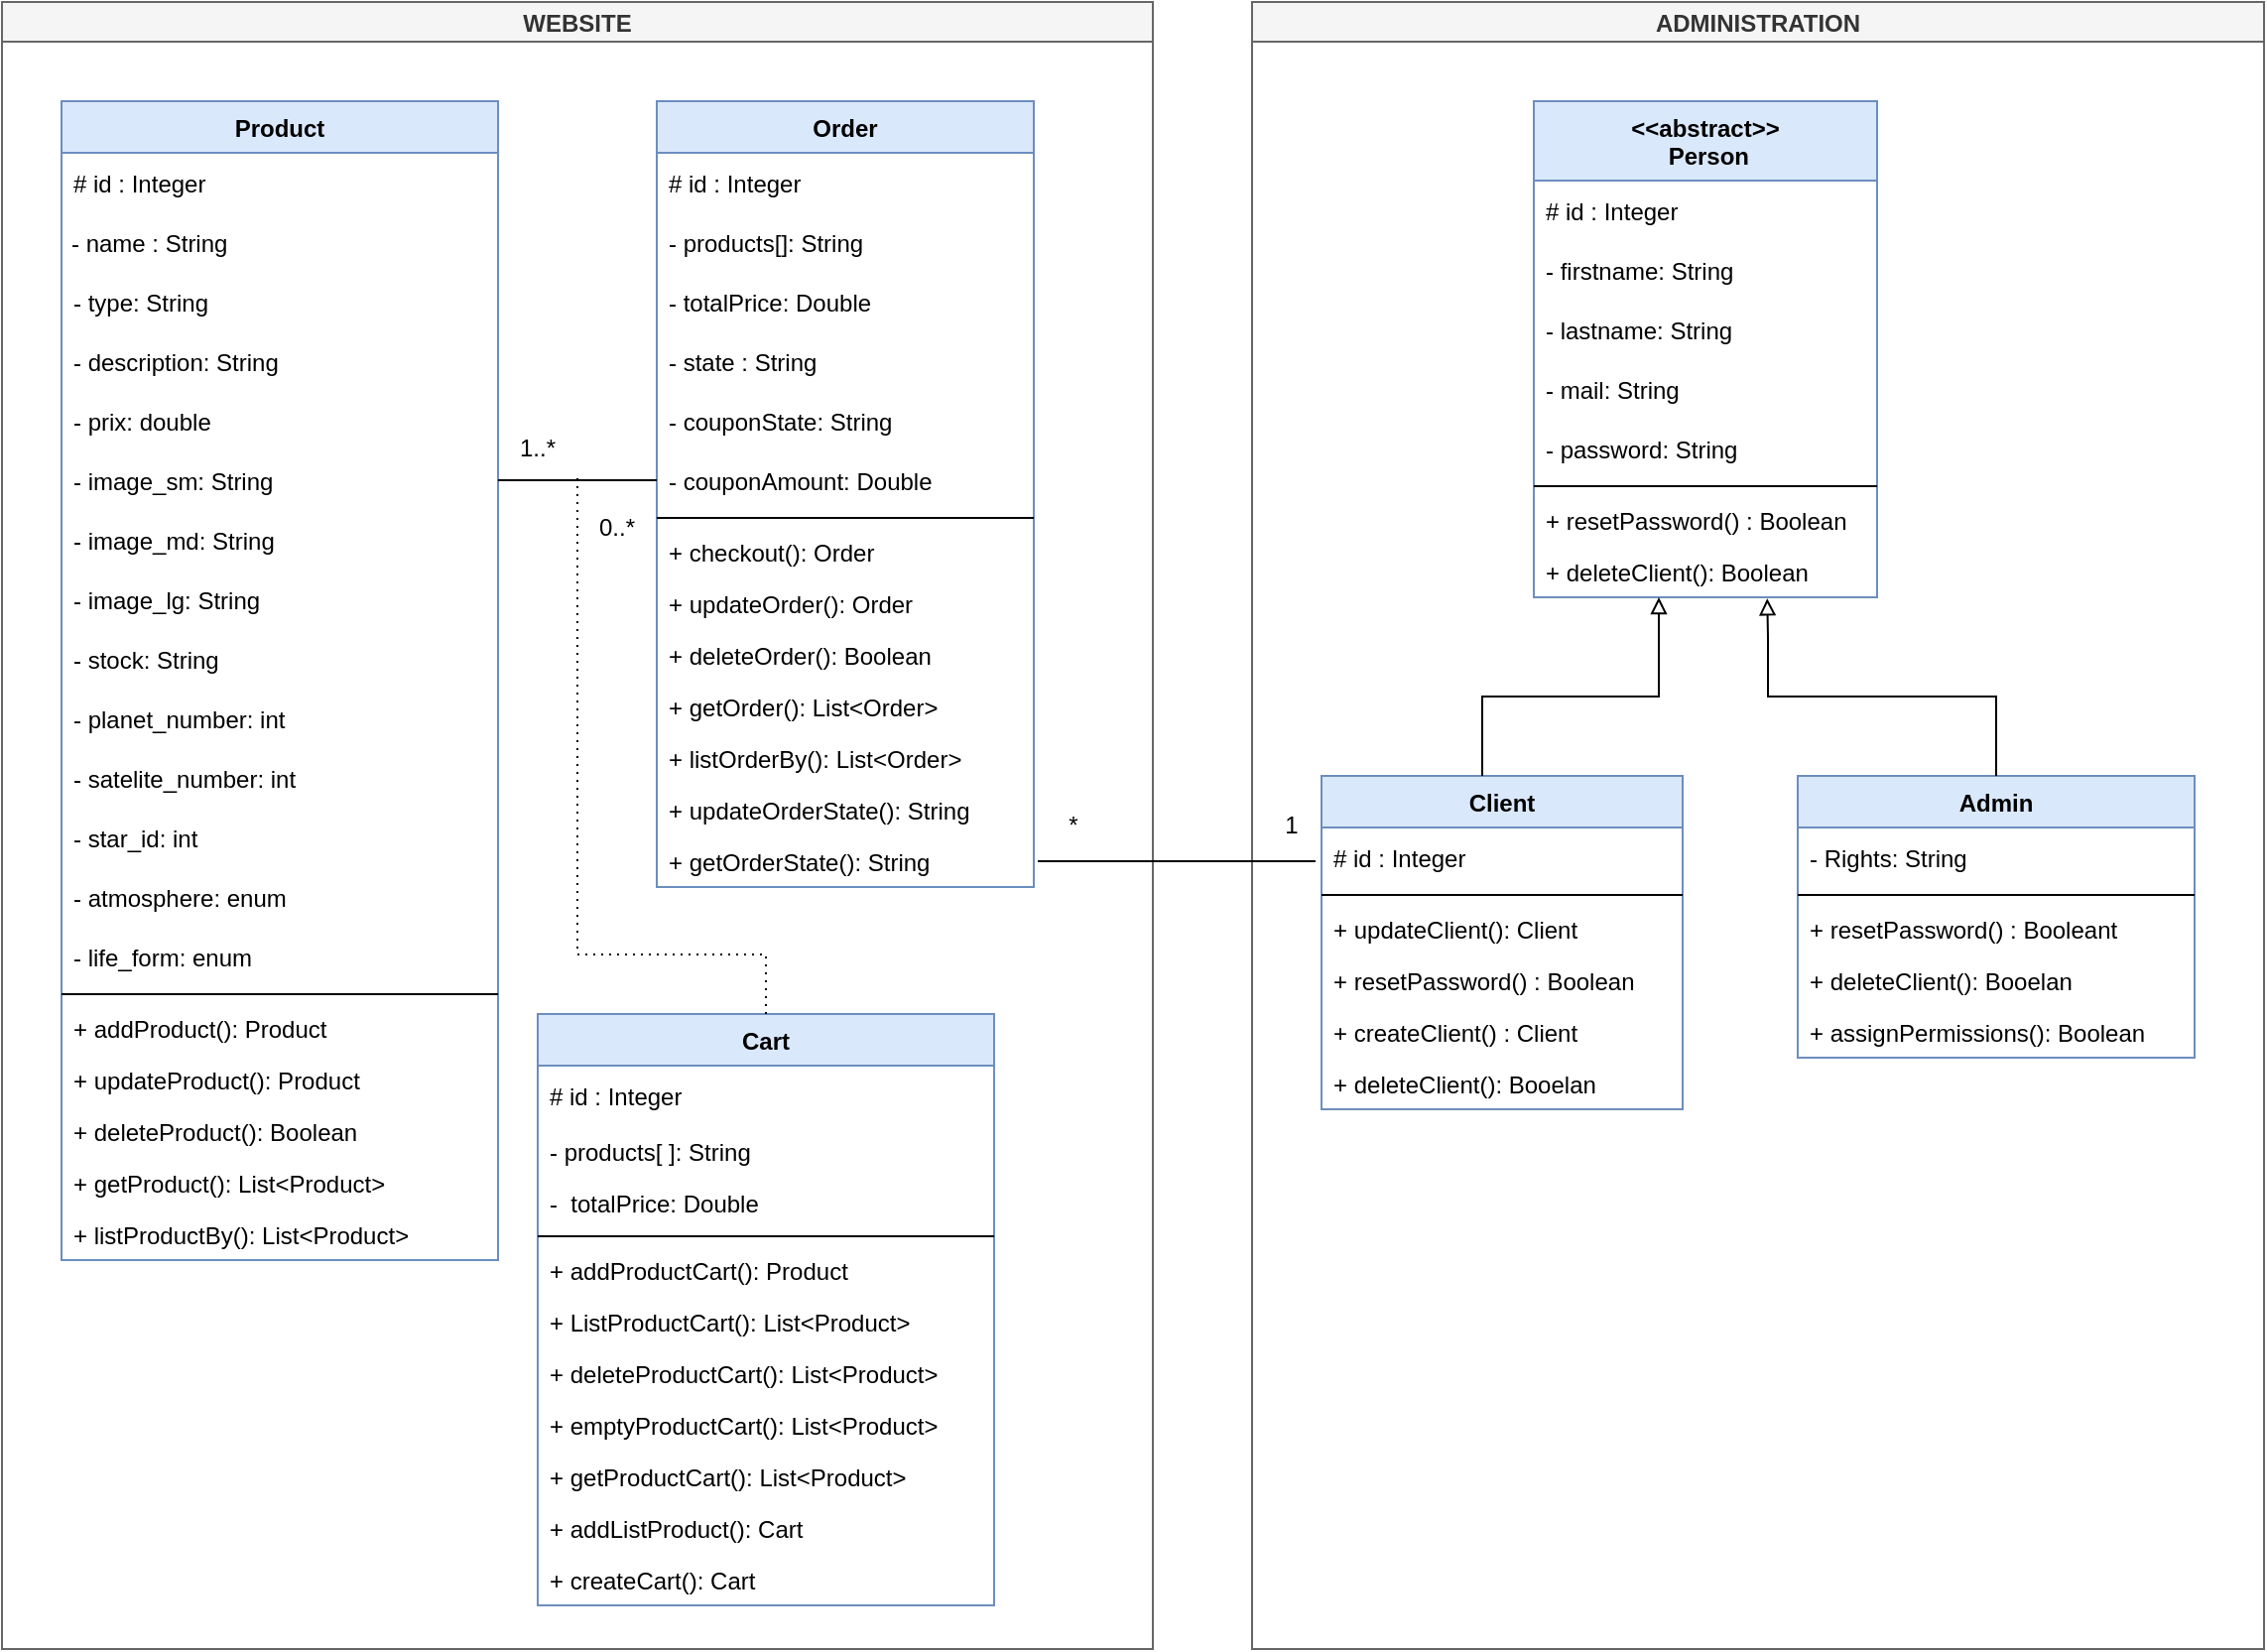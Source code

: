 <mxfile version="18.2.1" type="github">
  <diagram id="vhpuTXRBzaWg03IPp8lz" name="Page-1">
    <mxGraphModel dx="2401" dy="2046" grid="1" gridSize="10" guides="1" tooltips="1" connect="1" arrows="1" fold="1" page="1" pageScale="1" pageWidth="827" pageHeight="1169" math="0" shadow="0">
      <root>
        <mxCell id="0" />
        <mxCell id="1" parent="0" />
        <mxCell id="QAp_54iPaRWBQmOovKHh-1" value="WEBSITE" style="swimlane;startSize=20;horizontal=1;containerType=tree;fillColor=#f5f5f5;strokeColor=#666666;fontColor=#333333;" parent="1" vertex="1">
          <mxGeometry x="-80" y="-240" width="580" height="830" as="geometry" />
        </mxCell>
        <mxCell id="4OW1J4WKCwKzzRYCl7eD-22" value="Product" style="swimlane;fontStyle=1;align=center;verticalAlign=top;childLayout=stackLayout;horizontal=1;startSize=26;horizontalStack=0;resizeParent=1;resizeParentMax=0;resizeLast=0;collapsible=1;marginBottom=0;fillColor=#dae8fc;strokeColor=#6c8ebf;" vertex="1" parent="QAp_54iPaRWBQmOovKHh-1">
          <mxGeometry x="30" y="50" width="220" height="584" as="geometry" />
        </mxCell>
        <mxCell id="4OW1J4WKCwKzzRYCl7eD-23" value="# id : Integer" style="text;strokeColor=none;fillColor=none;align=left;verticalAlign=middle;spacingLeft=4;spacingRight=4;overflow=hidden;points=[[0,0.5],[1,0.5]];portConstraint=eastwest;rotatable=0;" vertex="1" parent="4OW1J4WKCwKzzRYCl7eD-22">
          <mxGeometry y="26" width="220" height="30" as="geometry" />
        </mxCell>
        <mxCell id="4OW1J4WKCwKzzRYCl7eD-24" value="- name : String" style="text;strokeColor=none;fillColor=none;align=left;verticalAlign=middle;spacingLeft=4;spacingRight=4;overflow=hidden;points=[[0,0.5],[1,0.5]];portConstraint=eastwest;rotatable=0;spacing=1;" vertex="1" parent="4OW1J4WKCwKzzRYCl7eD-22">
          <mxGeometry y="56" width="220" height="30" as="geometry" />
        </mxCell>
        <mxCell id="4OW1J4WKCwKzzRYCl7eD-25" value="- type: String" style="text;strokeColor=none;fillColor=none;align=left;verticalAlign=middle;spacingLeft=4;spacingRight=4;overflow=hidden;points=[[0,0.5],[1,0.5]];portConstraint=eastwest;rotatable=0;" vertex="1" parent="4OW1J4WKCwKzzRYCl7eD-22">
          <mxGeometry y="86" width="220" height="30" as="geometry" />
        </mxCell>
        <mxCell id="4OW1J4WKCwKzzRYCl7eD-26" value="- description: String" style="text;strokeColor=none;fillColor=none;align=left;verticalAlign=middle;spacingLeft=4;spacingRight=4;overflow=hidden;points=[[0,0.5],[1,0.5]];portConstraint=eastwest;rotatable=0;" vertex="1" parent="4OW1J4WKCwKzzRYCl7eD-22">
          <mxGeometry y="116" width="220" height="30" as="geometry" />
        </mxCell>
        <mxCell id="4OW1J4WKCwKzzRYCl7eD-27" value="- prix: double" style="text;strokeColor=none;fillColor=none;align=left;verticalAlign=middle;spacingLeft=4;spacingRight=4;overflow=hidden;points=[[0,0.5],[1,0.5]];portConstraint=eastwest;rotatable=0;" vertex="1" parent="4OW1J4WKCwKzzRYCl7eD-22">
          <mxGeometry y="146" width="220" height="30" as="geometry" />
        </mxCell>
        <mxCell id="4OW1J4WKCwKzzRYCl7eD-28" value="- image_sm: String" style="text;strokeColor=none;fillColor=none;align=left;verticalAlign=middle;spacingLeft=4;spacingRight=4;overflow=hidden;points=[[0,0.5],[1,0.5]];portConstraint=eastwest;rotatable=0;" vertex="1" parent="4OW1J4WKCwKzzRYCl7eD-22">
          <mxGeometry y="176" width="220" height="30" as="geometry" />
        </mxCell>
        <mxCell id="4OW1J4WKCwKzzRYCl7eD-29" value="- image_md: String" style="text;strokeColor=none;fillColor=none;align=left;verticalAlign=middle;spacingLeft=4;spacingRight=4;overflow=hidden;points=[[0,0.5],[1,0.5]];portConstraint=eastwest;rotatable=0;" vertex="1" parent="4OW1J4WKCwKzzRYCl7eD-22">
          <mxGeometry y="206" width="220" height="30" as="geometry" />
        </mxCell>
        <mxCell id="4OW1J4WKCwKzzRYCl7eD-30" value="- image_lg: String" style="text;strokeColor=none;fillColor=none;align=left;verticalAlign=middle;spacingLeft=4;spacingRight=4;overflow=hidden;points=[[0,0.5],[1,0.5]];portConstraint=eastwest;rotatable=0;" vertex="1" parent="4OW1J4WKCwKzzRYCl7eD-22">
          <mxGeometry y="236" width="220" height="30" as="geometry" />
        </mxCell>
        <mxCell id="4OW1J4WKCwKzzRYCl7eD-31" value="- stock: String" style="text;strokeColor=none;fillColor=none;align=left;verticalAlign=middle;spacingLeft=4;spacingRight=4;overflow=hidden;points=[[0,0.5],[1,0.5]];portConstraint=eastwest;rotatable=0;" vertex="1" parent="4OW1J4WKCwKzzRYCl7eD-22">
          <mxGeometry y="266" width="220" height="30" as="geometry" />
        </mxCell>
        <mxCell id="4OW1J4WKCwKzzRYCl7eD-32" value="- planet_number: int" style="text;strokeColor=none;fillColor=none;align=left;verticalAlign=middle;spacingLeft=4;spacingRight=4;overflow=hidden;points=[[0,0.5],[1,0.5]];portConstraint=eastwest;rotatable=0;" vertex="1" parent="4OW1J4WKCwKzzRYCl7eD-22">
          <mxGeometry y="296" width="220" height="30" as="geometry" />
        </mxCell>
        <mxCell id="4OW1J4WKCwKzzRYCl7eD-33" value="- satelite_number: int" style="text;strokeColor=none;fillColor=none;align=left;verticalAlign=middle;spacingLeft=4;spacingRight=4;overflow=hidden;points=[[0,0.5],[1,0.5]];portConstraint=eastwest;rotatable=0;" vertex="1" parent="4OW1J4WKCwKzzRYCl7eD-22">
          <mxGeometry y="326" width="220" height="30" as="geometry" />
        </mxCell>
        <mxCell id="4OW1J4WKCwKzzRYCl7eD-34" value="- star_id: int" style="text;strokeColor=none;fillColor=none;align=left;verticalAlign=middle;spacingLeft=4;spacingRight=4;overflow=hidden;points=[[0,0.5],[1,0.5]];portConstraint=eastwest;rotatable=0;" vertex="1" parent="4OW1J4WKCwKzzRYCl7eD-22">
          <mxGeometry y="356" width="220" height="30" as="geometry" />
        </mxCell>
        <mxCell id="4OW1J4WKCwKzzRYCl7eD-35" value="- atmosphere: enum" style="text;strokeColor=none;fillColor=none;align=left;verticalAlign=middle;spacingLeft=4;spacingRight=4;overflow=hidden;points=[[0,0.5],[1,0.5]];portConstraint=eastwest;rotatable=0;" vertex="1" parent="4OW1J4WKCwKzzRYCl7eD-22">
          <mxGeometry y="386" width="220" height="30" as="geometry" />
        </mxCell>
        <mxCell id="4OW1J4WKCwKzzRYCl7eD-36" value="- life_form: enum" style="text;strokeColor=none;fillColor=none;align=left;verticalAlign=middle;spacingLeft=4;spacingRight=4;overflow=hidden;points=[[0,0.5],[1,0.5]];portConstraint=eastwest;rotatable=0;" vertex="1" parent="4OW1J4WKCwKzzRYCl7eD-22">
          <mxGeometry y="416" width="220" height="30" as="geometry" />
        </mxCell>
        <mxCell id="4OW1J4WKCwKzzRYCl7eD-37" value="" style="line;strokeWidth=1;fillColor=none;align=left;verticalAlign=middle;spacingTop=-1;spacingLeft=3;spacingRight=3;rotatable=0;labelPosition=right;points=[];portConstraint=eastwest;" vertex="1" parent="4OW1J4WKCwKzzRYCl7eD-22">
          <mxGeometry y="446" width="220" height="8" as="geometry" />
        </mxCell>
        <mxCell id="4OW1J4WKCwKzzRYCl7eD-38" value="+ addProduct(): Product" style="text;strokeColor=none;fillColor=none;align=left;verticalAlign=top;spacingLeft=4;spacingRight=4;overflow=hidden;rotatable=0;points=[[0,0.5],[1,0.5]];portConstraint=eastwest;" vertex="1" parent="4OW1J4WKCwKzzRYCl7eD-22">
          <mxGeometry y="454" width="220" height="26" as="geometry" />
        </mxCell>
        <mxCell id="4OW1J4WKCwKzzRYCl7eD-39" value="+ updateProduct(): Product" style="text;strokeColor=none;fillColor=none;align=left;verticalAlign=top;spacingLeft=4;spacingRight=4;overflow=hidden;rotatable=0;points=[[0,0.5],[1,0.5]];portConstraint=eastwest;" vertex="1" parent="4OW1J4WKCwKzzRYCl7eD-22">
          <mxGeometry y="480" width="220" height="26" as="geometry" />
        </mxCell>
        <mxCell id="4OW1J4WKCwKzzRYCl7eD-40" value="+ deleteProduct(): Boolean" style="text;strokeColor=none;fillColor=none;align=left;verticalAlign=top;spacingLeft=4;spacingRight=4;overflow=hidden;rotatable=0;points=[[0,0.5],[1,0.5]];portConstraint=eastwest;" vertex="1" parent="4OW1J4WKCwKzzRYCl7eD-22">
          <mxGeometry y="506" width="220" height="26" as="geometry" />
        </mxCell>
        <mxCell id="4OW1J4WKCwKzzRYCl7eD-41" value="+ getProduct(): List&lt;Product&gt;" style="text;strokeColor=none;fillColor=none;align=left;verticalAlign=top;spacingLeft=4;spacingRight=4;overflow=hidden;rotatable=0;points=[[0,0.5],[1,0.5]];portConstraint=eastwest;" vertex="1" parent="4OW1J4WKCwKzzRYCl7eD-22">
          <mxGeometry y="532" width="220" height="26" as="geometry" />
        </mxCell>
        <mxCell id="4OW1J4WKCwKzzRYCl7eD-42" value="+ listProductBy(): List&lt;Product&gt;" style="text;strokeColor=none;fillColor=none;align=left;verticalAlign=top;spacingLeft=4;spacingRight=4;overflow=hidden;rotatable=0;points=[[0,0.5],[1,0.5]];portConstraint=eastwest;" vertex="1" parent="4OW1J4WKCwKzzRYCl7eD-22">
          <mxGeometry y="558" width="220" height="26" as="geometry" />
        </mxCell>
        <mxCell id="IzZOElxtcOKeKCQpAxpx-95" value="Cart" style="swimlane;fontStyle=1;align=center;verticalAlign=top;childLayout=stackLayout;horizontal=1;startSize=26;horizontalStack=0;resizeParent=1;resizeParentMax=0;resizeLast=0;collapsible=1;marginBottom=0;fillColor=#dae8fc;strokeColor=#6c8ebf;" parent="QAp_54iPaRWBQmOovKHh-1" vertex="1">
          <mxGeometry x="270" y="510" width="230" height="298" as="geometry" />
        </mxCell>
        <mxCell id="b4m1mrO1sKwiDsh4Uw2V-1" value="# id : Integer" style="text;strokeColor=none;fillColor=none;align=left;verticalAlign=middle;spacingLeft=4;spacingRight=4;overflow=hidden;points=[[0,0.5],[1,0.5]];portConstraint=eastwest;rotatable=0;" parent="IzZOElxtcOKeKCQpAxpx-95" vertex="1">
          <mxGeometry y="26" width="230" height="30" as="geometry" />
        </mxCell>
        <mxCell id="IzZOElxtcOKeKCQpAxpx-96" value="- products[ ]: String" style="text;strokeColor=none;fillColor=none;align=left;verticalAlign=top;spacingLeft=4;spacingRight=4;overflow=hidden;rotatable=0;points=[[0,0.5],[1,0.5]];portConstraint=eastwest;" parent="IzZOElxtcOKeKCQpAxpx-95" vertex="1">
          <mxGeometry y="56" width="230" height="26" as="geometry" />
        </mxCell>
        <mxCell id="IzZOElxtcOKeKCQpAxpx-97" value="-  totalPrice: Double" style="text;strokeColor=none;fillColor=none;align=left;verticalAlign=top;spacingLeft=4;spacingRight=4;overflow=hidden;rotatable=0;points=[[0,0.5],[1,0.5]];portConstraint=eastwest;" parent="IzZOElxtcOKeKCQpAxpx-95" vertex="1">
          <mxGeometry y="82" width="230" height="26" as="geometry" />
        </mxCell>
        <mxCell id="IzZOElxtcOKeKCQpAxpx-98" value="" style="line;strokeWidth=1;fillColor=none;align=left;verticalAlign=middle;spacingTop=-1;spacingLeft=3;spacingRight=3;rotatable=0;labelPosition=right;points=[];portConstraint=eastwest;" parent="IzZOElxtcOKeKCQpAxpx-95" vertex="1">
          <mxGeometry y="108" width="230" height="8" as="geometry" />
        </mxCell>
        <mxCell id="WWp6hSfT_hM4TXbxwVFe-11" value="+ addProductCart(): Product" style="text;strokeColor=none;fillColor=none;align=left;verticalAlign=top;spacingLeft=4;spacingRight=4;overflow=hidden;rotatable=0;points=[[0,0.5],[1,0.5]];portConstraint=eastwest;" parent="IzZOElxtcOKeKCQpAxpx-95" vertex="1">
          <mxGeometry y="116" width="230" height="26" as="geometry" />
        </mxCell>
        <mxCell id="WWp6hSfT_hM4TXbxwVFe-12" value="+ ListProductCart(): List&lt;Product&gt;" style="text;strokeColor=none;fillColor=none;align=left;verticalAlign=top;spacingLeft=4;spacingRight=4;overflow=hidden;rotatable=0;points=[[0,0.5],[1,0.5]];portConstraint=eastwest;" parent="IzZOElxtcOKeKCQpAxpx-95" vertex="1">
          <mxGeometry y="142" width="230" height="26" as="geometry" />
        </mxCell>
        <mxCell id="WWp6hSfT_hM4TXbxwVFe-13" value="+ deleteProductCart(): List&lt;Product&gt;" style="text;strokeColor=none;fillColor=none;align=left;verticalAlign=top;spacingLeft=4;spacingRight=4;overflow=hidden;rotatable=0;points=[[0,0.5],[1,0.5]];portConstraint=eastwest;" parent="IzZOElxtcOKeKCQpAxpx-95" vertex="1">
          <mxGeometry y="168" width="230" height="26" as="geometry" />
        </mxCell>
        <mxCell id="WWp6hSfT_hM4TXbxwVFe-15" value="+ emptyProductCart(): List&lt;Product&gt;" style="text;strokeColor=none;fillColor=none;align=left;verticalAlign=top;spacingLeft=4;spacingRight=4;overflow=hidden;rotatable=0;points=[[0,0.5],[1,0.5]];portConstraint=eastwest;" parent="IzZOElxtcOKeKCQpAxpx-95" vertex="1">
          <mxGeometry y="194" width="230" height="26" as="geometry" />
        </mxCell>
        <mxCell id="WWp6hSfT_hM4TXbxwVFe-16" value="+ getProductCart(): List&lt;Product&gt;" style="text;strokeColor=none;fillColor=none;align=left;verticalAlign=top;spacingLeft=4;spacingRight=4;overflow=hidden;rotatable=0;points=[[0,0.5],[1,0.5]];portConstraint=eastwest;" parent="IzZOElxtcOKeKCQpAxpx-95" vertex="1">
          <mxGeometry y="220" width="230" height="26" as="geometry" />
        </mxCell>
        <mxCell id="WWp6hSfT_hM4TXbxwVFe-17" value="+ addListProduct(): Cart" style="text;strokeColor=none;fillColor=none;align=left;verticalAlign=top;spacingLeft=4;spacingRight=4;overflow=hidden;rotatable=0;points=[[0,0.5],[1,0.5]];portConstraint=eastwest;" parent="IzZOElxtcOKeKCQpAxpx-95" vertex="1">
          <mxGeometry y="246" width="230" height="26" as="geometry" />
        </mxCell>
        <mxCell id="WWp6hSfT_hM4TXbxwVFe-14" value="+ createCart(): Cart" style="text;strokeColor=none;fillColor=none;align=left;verticalAlign=top;spacingLeft=4;spacingRight=4;overflow=hidden;rotatable=0;points=[[0,0.5],[1,0.5]];portConstraint=eastwest;" parent="IzZOElxtcOKeKCQpAxpx-95" vertex="1">
          <mxGeometry y="272" width="230" height="26" as="geometry" />
        </mxCell>
        <mxCell id="IzZOElxtcOKeKCQpAxpx-105" value="Order" style="swimlane;fontStyle=1;align=center;verticalAlign=top;childLayout=stackLayout;horizontal=1;startSize=26;horizontalStack=0;resizeParent=1;resizeParentMax=0;resizeLast=0;collapsible=1;marginBottom=0;fillColor=#dae8fc;strokeColor=#6c8ebf;" parent="QAp_54iPaRWBQmOovKHh-1" vertex="1">
          <mxGeometry x="330" y="50" width="190" height="396" as="geometry" />
        </mxCell>
        <mxCell id="IzZOElxtcOKeKCQpAxpx-184" value="# id : Integer" style="text;strokeColor=none;fillColor=none;align=left;verticalAlign=middle;spacingLeft=4;spacingRight=4;overflow=hidden;points=[[0,0.5],[1,0.5]];portConstraint=eastwest;rotatable=0;" parent="IzZOElxtcOKeKCQpAxpx-105" vertex="1">
          <mxGeometry y="26" width="190" height="30" as="geometry" />
        </mxCell>
        <mxCell id="IzZOElxtcOKeKCQpAxpx-112" value="- products[]: String" style="text;strokeColor=none;fillColor=none;align=left;verticalAlign=middle;spacingLeft=4;spacingRight=4;overflow=hidden;points=[[0,0.5],[1,0.5]];portConstraint=eastwest;rotatable=0;" parent="IzZOElxtcOKeKCQpAxpx-105" vertex="1">
          <mxGeometry y="56" width="190" height="30" as="geometry" />
        </mxCell>
        <mxCell id="IzZOElxtcOKeKCQpAxpx-113" value="- totalPrice: Double" style="text;strokeColor=none;fillColor=none;align=left;verticalAlign=middle;spacingLeft=4;spacingRight=4;overflow=hidden;points=[[0,0.5],[1,0.5]];portConstraint=eastwest;rotatable=0;" parent="IzZOElxtcOKeKCQpAxpx-105" vertex="1">
          <mxGeometry y="86" width="190" height="30" as="geometry" />
        </mxCell>
        <mxCell id="IzZOElxtcOKeKCQpAxpx-114" value="- state : String" style="text;strokeColor=none;fillColor=none;align=left;verticalAlign=middle;spacingLeft=4;spacingRight=4;overflow=hidden;points=[[0,0.5],[1,0.5]];portConstraint=eastwest;rotatable=0;" parent="IzZOElxtcOKeKCQpAxpx-105" vertex="1">
          <mxGeometry y="116" width="190" height="30" as="geometry" />
        </mxCell>
        <mxCell id="IzZOElxtcOKeKCQpAxpx-115" value="- couponState: String" style="text;strokeColor=none;fillColor=none;align=left;verticalAlign=middle;spacingLeft=4;spacingRight=4;overflow=hidden;points=[[0,0.5],[1,0.5]];portConstraint=eastwest;rotatable=0;" parent="IzZOElxtcOKeKCQpAxpx-105" vertex="1">
          <mxGeometry y="146" width="190" height="30" as="geometry" />
        </mxCell>
        <mxCell id="IzZOElxtcOKeKCQpAxpx-116" value="- couponAmount: Double" style="text;strokeColor=none;fillColor=none;align=left;verticalAlign=middle;spacingLeft=4;spacingRight=4;overflow=hidden;points=[[0,0.5],[1,0.5]];portConstraint=eastwest;rotatable=0;" parent="IzZOElxtcOKeKCQpAxpx-105" vertex="1">
          <mxGeometry y="176" width="190" height="30" as="geometry" />
        </mxCell>
        <mxCell id="IzZOElxtcOKeKCQpAxpx-110" value="" style="line;strokeWidth=1;fillColor=none;align=left;verticalAlign=middle;spacingTop=-1;spacingLeft=3;spacingRight=3;rotatable=0;labelPosition=right;points=[];portConstraint=eastwest;" parent="IzZOElxtcOKeKCQpAxpx-105" vertex="1">
          <mxGeometry y="206" width="190" height="8" as="geometry" />
        </mxCell>
        <mxCell id="WWp6hSfT_hM4TXbxwVFe-18" value="+ checkout(): Order" style="text;strokeColor=none;fillColor=none;align=left;verticalAlign=top;spacingLeft=4;spacingRight=4;overflow=hidden;rotatable=0;points=[[0,0.5],[1,0.5]];portConstraint=eastwest;" parent="IzZOElxtcOKeKCQpAxpx-105" vertex="1">
          <mxGeometry y="214" width="190" height="26" as="geometry" />
        </mxCell>
        <mxCell id="WWp6hSfT_hM4TXbxwVFe-19" value="+ updateOrder(): Order" style="text;strokeColor=none;fillColor=none;align=left;verticalAlign=top;spacingLeft=4;spacingRight=4;overflow=hidden;rotatable=0;points=[[0,0.5],[1,0.5]];portConstraint=eastwest;" parent="IzZOElxtcOKeKCQpAxpx-105" vertex="1">
          <mxGeometry y="240" width="190" height="26" as="geometry" />
        </mxCell>
        <mxCell id="WWp6hSfT_hM4TXbxwVFe-20" value="+ deleteOrder(): Boolean" style="text;strokeColor=none;fillColor=none;align=left;verticalAlign=top;spacingLeft=4;spacingRight=4;overflow=hidden;rotatable=0;points=[[0,0.5],[1,0.5]];portConstraint=eastwest;" parent="IzZOElxtcOKeKCQpAxpx-105" vertex="1">
          <mxGeometry y="266" width="190" height="26" as="geometry" />
        </mxCell>
        <mxCell id="WWp6hSfT_hM4TXbxwVFe-21" value="+ getOrder(): List&lt;Order&gt;" style="text;strokeColor=none;fillColor=none;align=left;verticalAlign=top;spacingLeft=4;spacingRight=4;overflow=hidden;rotatable=0;points=[[0,0.5],[1,0.5]];portConstraint=eastwest;" parent="IzZOElxtcOKeKCQpAxpx-105" vertex="1">
          <mxGeometry y="292" width="190" height="26" as="geometry" />
        </mxCell>
        <mxCell id="WWp6hSfT_hM4TXbxwVFe-25" value="+ listOrderBy(): List&lt;Order&gt;" style="text;strokeColor=none;fillColor=none;align=left;verticalAlign=top;spacingLeft=4;spacingRight=4;overflow=hidden;rotatable=0;points=[[0,0.5],[1,0.5]];portConstraint=eastwest;" parent="IzZOElxtcOKeKCQpAxpx-105" vertex="1">
          <mxGeometry y="318" width="190" height="26" as="geometry" />
        </mxCell>
        <mxCell id="WWp6hSfT_hM4TXbxwVFe-26" value="+ updateOrderState(): String" style="text;strokeColor=none;fillColor=none;align=left;verticalAlign=top;spacingLeft=4;spacingRight=4;overflow=hidden;rotatable=0;points=[[0,0.5],[1,0.5]];portConstraint=eastwest;" parent="IzZOElxtcOKeKCQpAxpx-105" vertex="1">
          <mxGeometry y="344" width="190" height="26" as="geometry" />
        </mxCell>
        <mxCell id="WWp6hSfT_hM4TXbxwVFe-22" value="+ getOrderState(): String" style="text;strokeColor=none;fillColor=none;align=left;verticalAlign=top;spacingLeft=4;spacingRight=4;overflow=hidden;rotatable=0;points=[[0,0.5],[1,0.5]];portConstraint=eastwest;" parent="IzZOElxtcOKeKCQpAxpx-105" vertex="1">
          <mxGeometry y="370" width="190" height="26" as="geometry" />
        </mxCell>
        <mxCell id="4OW1J4WKCwKzzRYCl7eD-49" value="*" style="text;html=1;strokeColor=none;fillColor=none;align=center;verticalAlign=middle;whiteSpace=wrap;rounded=0;" vertex="1" parent="QAp_54iPaRWBQmOovKHh-1">
          <mxGeometry x="530" y="400" width="20" height="30" as="geometry" />
        </mxCell>
        <mxCell id="4OW1J4WKCwKzzRYCl7eD-53" value="" style="endArrow=none;html=1;rounded=0;exitX=1;exitY=0.5;exitDx=0;exitDy=0;entryX=0;entryY=0.5;entryDx=0;entryDy=0;" edge="1" parent="QAp_54iPaRWBQmOovKHh-1" source="4OW1J4WKCwKzzRYCl7eD-28" target="IzZOElxtcOKeKCQpAxpx-116">
          <mxGeometry width="50" height="50" relative="1" as="geometry">
            <mxPoint x="440" y="480" as="sourcePoint" />
            <mxPoint x="490" y="430" as="targetPoint" />
            <Array as="points">
              <mxPoint x="280" y="241" />
            </Array>
          </mxGeometry>
        </mxCell>
        <mxCell id="4OW1J4WKCwKzzRYCl7eD-54" value="0..*" style="text;html=1;strokeColor=none;fillColor=none;align=center;verticalAlign=middle;whiteSpace=wrap;rounded=0;" vertex="1" parent="QAp_54iPaRWBQmOovKHh-1">
          <mxGeometry x="300" y="250" width="20" height="30" as="geometry" />
        </mxCell>
        <mxCell id="4OW1J4WKCwKzzRYCl7eD-55" value="1..*" style="text;html=1;strokeColor=none;fillColor=none;align=center;verticalAlign=middle;whiteSpace=wrap;rounded=0;" vertex="1" parent="QAp_54iPaRWBQmOovKHh-1">
          <mxGeometry x="260" y="210" width="20" height="30" as="geometry" />
        </mxCell>
        <mxCell id="QAp_54iPaRWBQmOovKHh-7" value="ADMINISTRATION" style="swimlane;startSize=20;horizontal=1;containerType=tree;fillColor=#f5f5f5;strokeColor=#666666;fontColor=#333333;" parent="1" vertex="1">
          <mxGeometry x="550" y="-240" width="510" height="830" as="geometry" />
        </mxCell>
        <mxCell id="IzZOElxtcOKeKCQpAxpx-134" value="Admin" style="swimlane;fontStyle=1;align=center;verticalAlign=top;childLayout=stackLayout;horizontal=1;startSize=26;horizontalStack=0;resizeParent=1;resizeParentMax=0;resizeLast=0;collapsible=1;marginBottom=0;fillColor=#dae8fc;strokeColor=#6c8ebf;" parent="QAp_54iPaRWBQmOovKHh-7" vertex="1">
          <mxGeometry x="275" y="390" width="200" height="142" as="geometry" />
        </mxCell>
        <mxCell id="we6FHVSDPOBdcgw_4QG6-73" value="- Rights: String" style="text;strokeColor=none;fillColor=none;align=left;verticalAlign=middle;spacingLeft=4;spacingRight=4;overflow=hidden;points=[[0,0.5],[1,0.5]];portConstraint=eastwest;rotatable=0;" parent="IzZOElxtcOKeKCQpAxpx-134" vertex="1">
          <mxGeometry y="26" width="200" height="30" as="geometry" />
        </mxCell>
        <mxCell id="IzZOElxtcOKeKCQpAxpx-135" style="line;strokeWidth=1;fillColor=none;align=left;verticalAlign=middle;spacingTop=-1;spacingLeft=3;spacingRight=3;rotatable=0;labelPosition=right;points=[];portConstraint=eastwest;" parent="IzZOElxtcOKeKCQpAxpx-134" vertex="1">
          <mxGeometry y="56" width="200" height="8" as="geometry" />
        </mxCell>
        <mxCell id="WWp6hSfT_hM4TXbxwVFe-40" value="+ resetPassword() : Booleant" style="text;strokeColor=none;fillColor=none;align=left;verticalAlign=top;spacingLeft=4;spacingRight=4;overflow=hidden;rotatable=0;points=[[0,0.5],[1,0.5]];portConstraint=eastwest;" parent="IzZOElxtcOKeKCQpAxpx-134" vertex="1">
          <mxGeometry y="64" width="200" height="26" as="geometry" />
        </mxCell>
        <mxCell id="WWp6hSfT_hM4TXbxwVFe-42" value="+ deleteClient(): Booelan" style="text;strokeColor=none;fillColor=none;align=left;verticalAlign=top;spacingLeft=4;spacingRight=4;overflow=hidden;rotatable=0;points=[[0,0.5],[1,0.5]];portConstraint=eastwest;" parent="IzZOElxtcOKeKCQpAxpx-134" vertex="1">
          <mxGeometry y="90" width="200" height="26" as="geometry" />
        </mxCell>
        <mxCell id="WWp6hSfT_hM4TXbxwVFe-43" value="+ assignPermissions(): Boolean" style="text;strokeColor=none;fillColor=none;align=left;verticalAlign=top;spacingLeft=4;spacingRight=4;overflow=hidden;rotatable=0;points=[[0,0.5],[1,0.5]];portConstraint=eastwest;" parent="IzZOElxtcOKeKCQpAxpx-134" vertex="1">
          <mxGeometry y="116" width="200" height="26" as="geometry" />
        </mxCell>
        <mxCell id="IzZOElxtcOKeKCQpAxpx-119" value="Client" style="swimlane;fontStyle=1;align=center;verticalAlign=top;childLayout=stackLayout;horizontal=1;startSize=26;horizontalStack=0;resizeParent=1;resizeParentMax=0;resizeLast=0;collapsible=1;marginBottom=0;fillColor=#dae8fc;strokeColor=#6c8ebf;" parent="QAp_54iPaRWBQmOovKHh-7" vertex="1">
          <mxGeometry x="35" y="390" width="182" height="168" as="geometry" />
        </mxCell>
        <mxCell id="b4m1mrO1sKwiDsh4Uw2V-3" value="# id : Integer" style="text;strokeColor=none;fillColor=none;align=left;verticalAlign=middle;spacingLeft=4;spacingRight=4;overflow=hidden;points=[[0,0.5],[1,0.5]];portConstraint=eastwest;rotatable=0;" parent="IzZOElxtcOKeKCQpAxpx-119" vertex="1">
          <mxGeometry y="26" width="182" height="30" as="geometry" />
        </mxCell>
        <mxCell id="IzZOElxtcOKeKCQpAxpx-131" style="line;strokeWidth=1;fillColor=none;align=left;verticalAlign=middle;spacingTop=-1;spacingLeft=3;spacingRight=3;rotatable=0;labelPosition=right;points=[];portConstraint=eastwest;" parent="IzZOElxtcOKeKCQpAxpx-119" vertex="1">
          <mxGeometry y="56" width="182" height="8" as="geometry" />
        </mxCell>
        <mxCell id="WWp6hSfT_hM4TXbxwVFe-35" value="+ updateClient(): Client" style="text;strokeColor=none;fillColor=none;align=left;verticalAlign=top;spacingLeft=4;spacingRight=4;overflow=hidden;rotatable=0;points=[[0,0.5],[1,0.5]];portConstraint=eastwest;" parent="IzZOElxtcOKeKCQpAxpx-119" vertex="1">
          <mxGeometry y="64" width="182" height="26" as="geometry" />
        </mxCell>
        <mxCell id="WWp6hSfT_hM4TXbxwVFe-37" value="+ resetPassword() : Boolean" style="text;strokeColor=none;fillColor=none;align=left;verticalAlign=top;spacingLeft=4;spacingRight=4;overflow=hidden;rotatable=0;points=[[0,0.5],[1,0.5]];portConstraint=eastwest;" parent="IzZOElxtcOKeKCQpAxpx-119" vertex="1">
          <mxGeometry y="90" width="182" height="26" as="geometry" />
        </mxCell>
        <mxCell id="WWp6hSfT_hM4TXbxwVFe-36" value="+ createClient() : Client" style="text;strokeColor=none;fillColor=none;align=left;verticalAlign=top;spacingLeft=4;spacingRight=4;overflow=hidden;rotatable=0;points=[[0,0.5],[1,0.5]];portConstraint=eastwest;" parent="IzZOElxtcOKeKCQpAxpx-119" vertex="1">
          <mxGeometry y="116" width="182" height="26" as="geometry" />
        </mxCell>
        <mxCell id="WWp6hSfT_hM4TXbxwVFe-38" value="+ deleteClient(): Booelan" style="text;strokeColor=none;fillColor=none;align=left;verticalAlign=top;spacingLeft=4;spacingRight=4;overflow=hidden;rotatable=0;points=[[0,0.5],[1,0.5]];portConstraint=eastwest;" parent="IzZOElxtcOKeKCQpAxpx-119" vertex="1">
          <mxGeometry y="142" width="182" height="26" as="geometry" />
        </mxCell>
        <mxCell id="IzZOElxtcOKeKCQpAxpx-138" value="&lt;&lt;abstract&gt;&gt;&#xa; Person" style="swimlane;fontStyle=1;align=center;verticalAlign=top;childLayout=stackLayout;horizontal=1;startSize=40;horizontalStack=0;resizeParent=1;resizeParentMax=0;resizeLast=0;collapsible=1;marginBottom=0;fillColor=#dae8fc;strokeColor=#6c8ebf;" parent="QAp_54iPaRWBQmOovKHh-7" vertex="1">
          <mxGeometry x="142" y="50" width="173" height="250" as="geometry" />
        </mxCell>
        <mxCell id="IzZOElxtcOKeKCQpAxpx-175" value="# id : Integer" style="text;strokeColor=none;fillColor=none;align=left;verticalAlign=middle;spacingLeft=4;spacingRight=4;overflow=hidden;points=[[0,0.5],[1,0.5]];portConstraint=eastwest;rotatable=0;" parent="IzZOElxtcOKeKCQpAxpx-138" vertex="1">
          <mxGeometry y="40" width="173" height="30" as="geometry" />
        </mxCell>
        <mxCell id="IzZOElxtcOKeKCQpAxpx-146" value="- firstname: String" style="text;strokeColor=none;fillColor=none;align=left;verticalAlign=middle;spacingLeft=4;spacingRight=4;overflow=hidden;points=[[0,0.5],[1,0.5]];portConstraint=eastwest;rotatable=0;" parent="IzZOElxtcOKeKCQpAxpx-138" vertex="1">
          <mxGeometry y="70" width="173" height="30" as="geometry" />
        </mxCell>
        <mxCell id="IzZOElxtcOKeKCQpAxpx-147" value="- lastname: String" style="text;strokeColor=none;fillColor=none;align=left;verticalAlign=middle;spacingLeft=4;spacingRight=4;overflow=hidden;points=[[0,0.5],[1,0.5]];portConstraint=eastwest;rotatable=0;" parent="IzZOElxtcOKeKCQpAxpx-138" vertex="1">
          <mxGeometry y="100" width="173" height="30" as="geometry" />
        </mxCell>
        <mxCell id="IzZOElxtcOKeKCQpAxpx-148" value="- mail: String" style="text;strokeColor=none;fillColor=none;align=left;verticalAlign=middle;spacingLeft=4;spacingRight=4;overflow=hidden;points=[[0,0.5],[1,0.5]];portConstraint=eastwest;rotatable=0;" parent="IzZOElxtcOKeKCQpAxpx-138" vertex="1">
          <mxGeometry y="130" width="173" height="30" as="geometry" />
        </mxCell>
        <mxCell id="IzZOElxtcOKeKCQpAxpx-149" value="- password: String" style="text;strokeColor=none;fillColor=none;align=left;verticalAlign=middle;spacingLeft=4;spacingRight=4;overflow=hidden;points=[[0,0.5],[1,0.5]];portConstraint=eastwest;rotatable=0;" parent="IzZOElxtcOKeKCQpAxpx-138" vertex="1">
          <mxGeometry y="160" width="173" height="30" as="geometry" />
        </mxCell>
        <mxCell id="IzZOElxtcOKeKCQpAxpx-144" value="" style="line;strokeWidth=1;fillColor=none;align=left;verticalAlign=middle;spacingTop=-1;spacingLeft=3;spacingRight=3;rotatable=0;labelPosition=right;points=[];portConstraint=eastwest;" parent="IzZOElxtcOKeKCQpAxpx-138" vertex="1">
          <mxGeometry y="190" width="173" height="8" as="geometry" />
        </mxCell>
        <mxCell id="WWp6hSfT_hM4TXbxwVFe-34" value="+ resetPassword() : Boolean" style="text;strokeColor=none;fillColor=none;align=left;verticalAlign=top;spacingLeft=4;spacingRight=4;overflow=hidden;rotatable=0;points=[[0,0.5],[1,0.5]];portConstraint=eastwest;" parent="IzZOElxtcOKeKCQpAxpx-138" vertex="1">
          <mxGeometry y="198" width="173" height="26" as="geometry" />
        </mxCell>
        <mxCell id="WWp6hSfT_hM4TXbxwVFe-32" value="+ deleteClient(): Boolean" style="text;strokeColor=none;fillColor=none;align=left;verticalAlign=top;spacingLeft=4;spacingRight=4;overflow=hidden;rotatable=0;points=[[0,0.5],[1,0.5]];portConstraint=eastwest;" parent="IzZOElxtcOKeKCQpAxpx-138" vertex="1">
          <mxGeometry y="224" width="173" height="26" as="geometry" />
        </mxCell>
        <mxCell id="WWp6hSfT_hM4TXbxwVFe-33" style="edgeStyle=orthogonalEdgeStyle;rounded=0;orthogonalLoop=1;jettySize=auto;html=1;endArrow=block;endFill=0;exitX=0.5;exitY=0;exitDx=0;exitDy=0;entryX=0.68;entryY=1.024;entryDx=0;entryDy=0;entryPerimeter=0;" parent="QAp_54iPaRWBQmOovKHh-7" source="IzZOElxtcOKeKCQpAxpx-134" target="WWp6hSfT_hM4TXbxwVFe-32" edge="1">
          <mxGeometry relative="1" as="geometry">
            <Array as="points">
              <mxPoint x="375" y="350" />
              <mxPoint x="260" y="350" />
              <mxPoint x="260" y="320" />
            </Array>
            <mxPoint x="245" y="330" as="targetPoint" />
          </mxGeometry>
        </mxCell>
        <mxCell id="ZNFF3Vfwh-cAoK5ZNlYT-18" style="edgeStyle=orthogonalEdgeStyle;rounded=0;orthogonalLoop=1;jettySize=auto;html=1;endArrow=block;endFill=0;exitX=0.5;exitY=0;exitDx=0;exitDy=0;" parent="QAp_54iPaRWBQmOovKHh-7" target="WWp6hSfT_hM4TXbxwVFe-32" edge="1">
          <mxGeometry relative="1" as="geometry">
            <mxPoint x="116.0" y="390.0" as="sourcePoint" />
            <mxPoint x="145" y="320" as="targetPoint" />
            <Array as="points">
              <mxPoint x="116" y="350" />
              <mxPoint x="205" y="350" />
            </Array>
          </mxGeometry>
        </mxCell>
        <mxCell id="4OW1J4WKCwKzzRYCl7eD-48" value="1" style="text;html=1;strokeColor=none;fillColor=none;align=center;verticalAlign=middle;whiteSpace=wrap;rounded=0;" vertex="1" parent="QAp_54iPaRWBQmOovKHh-7">
          <mxGeometry x="10" y="400" width="20" height="30" as="geometry" />
        </mxCell>
        <mxCell id="4OW1J4WKCwKzzRYCl7eD-47" value="" style="endArrow=none;html=1;rounded=0;exitX=1;exitY=0.5;exitDx=0;exitDy=0;" edge="1" parent="1">
          <mxGeometry width="50" height="50" relative="1" as="geometry">
            <mxPoint x="442" y="193.0" as="sourcePoint" />
            <mxPoint x="582" y="193" as="targetPoint" />
          </mxGeometry>
        </mxCell>
        <mxCell id="4OW1J4WKCwKzzRYCl7eD-59" value="" style="endArrow=none;dashed=1;html=1;dashPattern=1 3;strokeWidth=1;rounded=0;exitX=0.5;exitY=0;exitDx=0;exitDy=0;" edge="1" parent="1" source="IzZOElxtcOKeKCQpAxpx-95">
          <mxGeometry width="50" height="50" relative="1" as="geometry">
            <mxPoint x="350" y="230" as="sourcePoint" />
            <mxPoint x="210" as="targetPoint" />
            <Array as="points">
              <mxPoint x="305" y="240" />
              <mxPoint x="210" y="240" />
            </Array>
          </mxGeometry>
        </mxCell>
      </root>
    </mxGraphModel>
  </diagram>
</mxfile>

